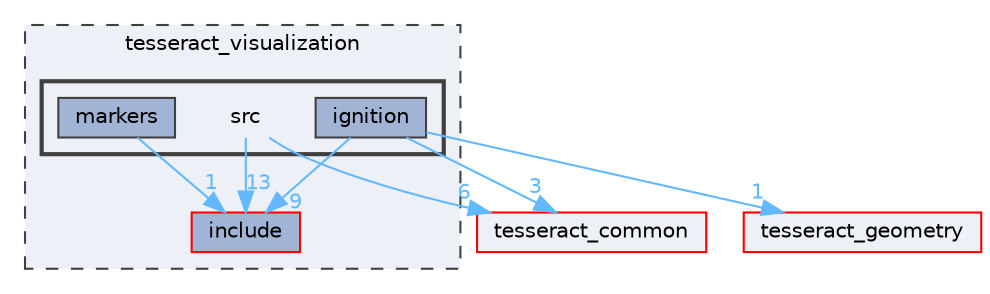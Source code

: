 digraph "tesseract_visualization/src"
{
 // LATEX_PDF_SIZE
  bgcolor="transparent";
  edge [fontname=Helvetica,fontsize=10,labelfontname=Helvetica,labelfontsize=10];
  node [fontname=Helvetica,fontsize=10,shape=box,height=0.2,width=0.4];
  compound=true
  subgraph clusterdir_fa4424d723e181be08ca0aa6943d945f {
    graph [ bgcolor="#edf0f7", pencolor="grey25", label="tesseract_visualization", fontname=Helvetica,fontsize=10 style="filled,dashed", URL="dir_fa4424d723e181be08ca0aa6943d945f.html",tooltip=""]
  dir_0800d85f6e1c73896a4569f9ca7f9450 [label="include", fillcolor="#a2b4d6", color="red", style="filled", URL="dir_0800d85f6e1c73896a4569f9ca7f9450.html",tooltip=""];
  subgraph clusterdir_cd752a98915d79557c207c94dc932911 {
    graph [ bgcolor="#edf0f7", pencolor="grey25", label="", fontname=Helvetica,fontsize=10 style="filled,bold", URL="dir_cd752a98915d79557c207c94dc932911.html",tooltip=""]
    dir_cd752a98915d79557c207c94dc932911 [shape=plaintext, label="src"];
  dir_10225c71d562086a82be095decac1985 [label="ignition", fillcolor="#a2b4d6", color="grey25", style="filled", URL="dir_10225c71d562086a82be095decac1985.html",tooltip=""];
  dir_787aa2e6b380121dbb1bde04cdd99319 [label="markers", fillcolor="#a2b4d6", color="grey25", style="filled", URL="dir_787aa2e6b380121dbb1bde04cdd99319.html",tooltip=""];
  }
  }
  dir_48d618810f42ebb74ce6e28217206bba [label="tesseract_geometry", fillcolor="#edf0f7", color="red", style="filled", URL="dir_48d618810f42ebb74ce6e28217206bba.html",tooltip=""];
  dir_8430b83f3af685b4c96d298a32e9aa37 [label="tesseract_common", fillcolor="#edf0f7", color="red", style="filled", URL="dir_8430b83f3af685b4c96d298a32e9aa37.html",tooltip=""];
  dir_cd752a98915d79557c207c94dc932911->dir_0800d85f6e1c73896a4569f9ca7f9450 [headlabel="13", labeldistance=1.5 headhref="dir_000069_000044.html" color="steelblue1" fontcolor="steelblue1"];
  dir_cd752a98915d79557c207c94dc932911->dir_8430b83f3af685b4c96d298a32e9aa37 [headlabel="6", labeldistance=1.5 headhref="dir_000069_000075.html" color="steelblue1" fontcolor="steelblue1"];
  dir_10225c71d562086a82be095decac1985->dir_0800d85f6e1c73896a4569f9ca7f9450 [headlabel="9", labeldistance=1.5 headhref="dir_000021_000044.html" color="steelblue1" fontcolor="steelblue1"];
  dir_10225c71d562086a82be095decac1985->dir_48d618810f42ebb74ce6e28217206bba [headlabel="1", labeldistance=1.5 headhref="dir_000021_000079.html" color="steelblue1" fontcolor="steelblue1"];
  dir_10225c71d562086a82be095decac1985->dir_8430b83f3af685b4c96d298a32e9aa37 [headlabel="3", labeldistance=1.5 headhref="dir_000021_000075.html" color="steelblue1" fontcolor="steelblue1"];
  dir_787aa2e6b380121dbb1bde04cdd99319->dir_0800d85f6e1c73896a4569f9ca7f9450 [headlabel="1", labeldistance=1.5 headhref="dir_000049_000044.html" color="steelblue1" fontcolor="steelblue1"];
}
